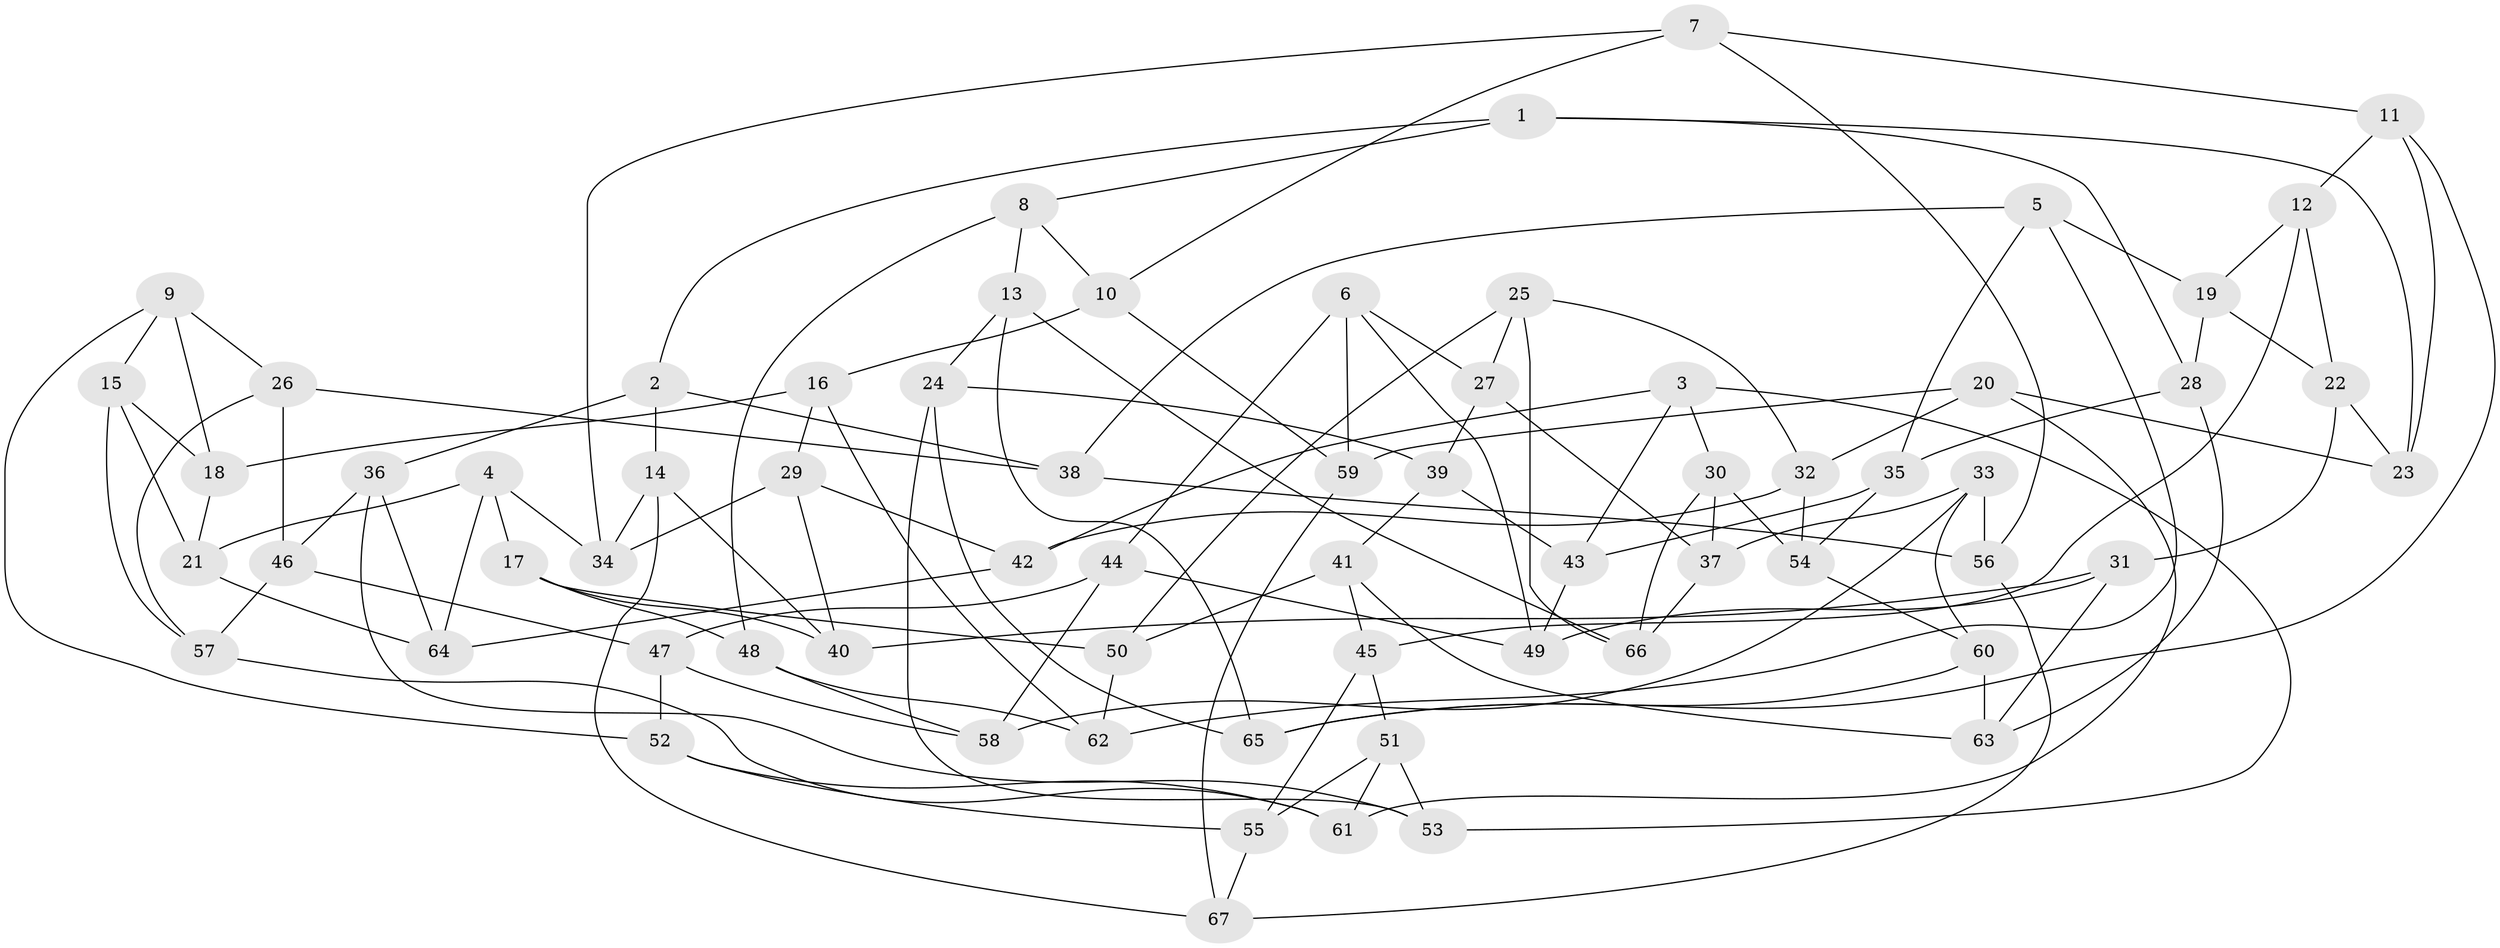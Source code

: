 // coarse degree distribution, {8: 0.23809523809523808, 4: 0.19047619047619047, 3: 0.19047619047619047, 7: 0.14285714285714285, 5: 0.047619047619047616, 6: 0.09523809523809523, 9: 0.09523809523809523}
// Generated by graph-tools (version 1.1) at 2025/53/03/04/25 22:53:41]
// undirected, 67 vertices, 134 edges
graph export_dot {
  node [color=gray90,style=filled];
  1;
  2;
  3;
  4;
  5;
  6;
  7;
  8;
  9;
  10;
  11;
  12;
  13;
  14;
  15;
  16;
  17;
  18;
  19;
  20;
  21;
  22;
  23;
  24;
  25;
  26;
  27;
  28;
  29;
  30;
  31;
  32;
  33;
  34;
  35;
  36;
  37;
  38;
  39;
  40;
  41;
  42;
  43;
  44;
  45;
  46;
  47;
  48;
  49;
  50;
  51;
  52;
  53;
  54;
  55;
  56;
  57;
  58;
  59;
  60;
  61;
  62;
  63;
  64;
  65;
  66;
  67;
  1 -- 23;
  1 -- 2;
  1 -- 28;
  1 -- 8;
  2 -- 36;
  2 -- 14;
  2 -- 38;
  3 -- 30;
  3 -- 43;
  3 -- 53;
  3 -- 42;
  4 -- 21;
  4 -- 34;
  4 -- 64;
  4 -- 17;
  5 -- 19;
  5 -- 35;
  5 -- 38;
  5 -- 62;
  6 -- 44;
  6 -- 59;
  6 -- 49;
  6 -- 27;
  7 -- 56;
  7 -- 10;
  7 -- 34;
  7 -- 11;
  8 -- 13;
  8 -- 48;
  8 -- 10;
  9 -- 26;
  9 -- 15;
  9 -- 18;
  9 -- 52;
  10 -- 59;
  10 -- 16;
  11 -- 12;
  11 -- 65;
  11 -- 23;
  12 -- 45;
  12 -- 19;
  12 -- 22;
  13 -- 66;
  13 -- 65;
  13 -- 24;
  14 -- 34;
  14 -- 67;
  14 -- 40;
  15 -- 18;
  15 -- 57;
  15 -- 21;
  16 -- 29;
  16 -- 62;
  16 -- 18;
  17 -- 48;
  17 -- 50;
  17 -- 40;
  18 -- 21;
  19 -- 28;
  19 -- 22;
  20 -- 59;
  20 -- 32;
  20 -- 23;
  20 -- 61;
  21 -- 64;
  22 -- 23;
  22 -- 31;
  24 -- 39;
  24 -- 53;
  24 -- 65;
  25 -- 27;
  25 -- 66;
  25 -- 32;
  25 -- 50;
  26 -- 38;
  26 -- 46;
  26 -- 57;
  27 -- 39;
  27 -- 37;
  28 -- 35;
  28 -- 63;
  29 -- 42;
  29 -- 40;
  29 -- 34;
  30 -- 54;
  30 -- 66;
  30 -- 37;
  31 -- 63;
  31 -- 49;
  31 -- 40;
  32 -- 54;
  32 -- 42;
  33 -- 56;
  33 -- 37;
  33 -- 60;
  33 -- 58;
  35 -- 54;
  35 -- 43;
  36 -- 46;
  36 -- 64;
  36 -- 53;
  37 -- 66;
  38 -- 56;
  39 -- 41;
  39 -- 43;
  41 -- 50;
  41 -- 45;
  41 -- 63;
  42 -- 64;
  43 -- 49;
  44 -- 47;
  44 -- 58;
  44 -- 49;
  45 -- 51;
  45 -- 55;
  46 -- 57;
  46 -- 47;
  47 -- 58;
  47 -- 52;
  48 -- 58;
  48 -- 62;
  50 -- 62;
  51 -- 55;
  51 -- 61;
  51 -- 53;
  52 -- 55;
  52 -- 61;
  54 -- 60;
  55 -- 67;
  56 -- 67;
  57 -- 61;
  59 -- 67;
  60 -- 65;
  60 -- 63;
}

